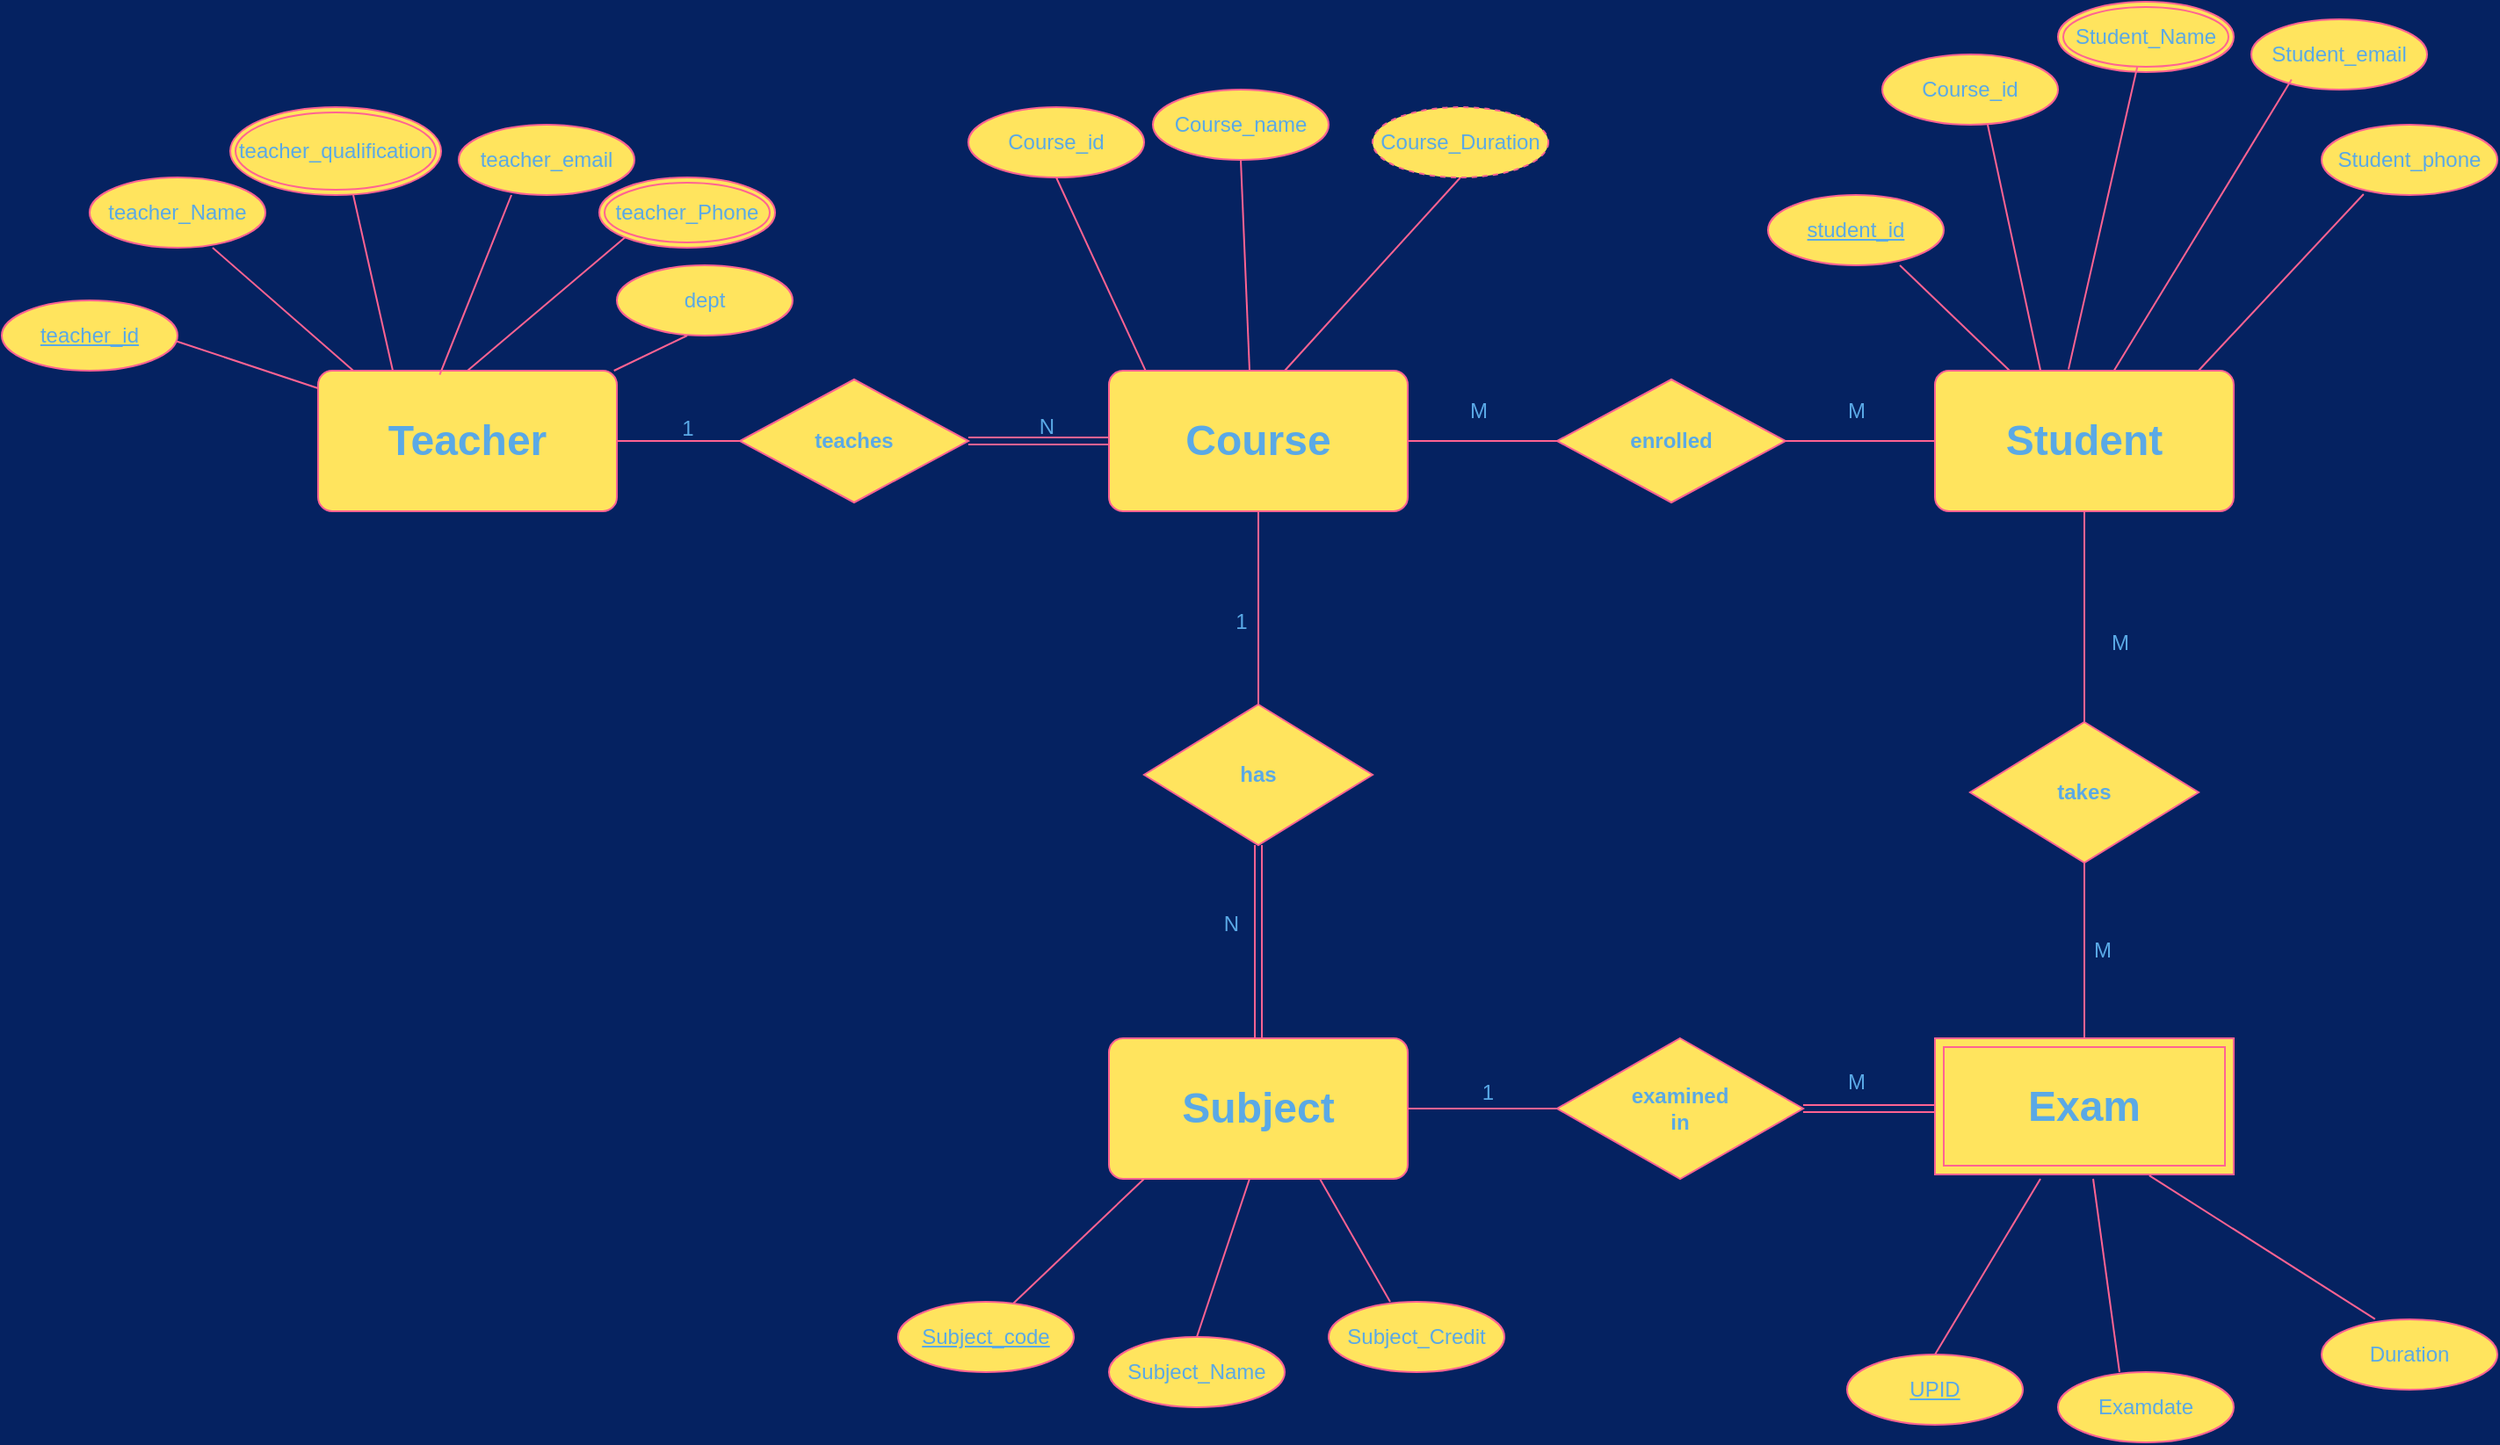 <mxfile version="24.8.6">
  <diagram name="Page-1" id="wBzrL7cwNHG_fI_zWz07">
    <mxGraphModel dx="307" dy="185" grid="1" gridSize="10" guides="1" tooltips="1" connect="1" arrows="1" fold="1" page="1" pageScale="1" pageWidth="1654" pageHeight="1169" background="#052261" math="0" shadow="0">
      <root>
        <mxCell id="0" />
        <mxCell id="1" parent="0" />
        <mxCell id="2EzmYHnJ4Wr_-DspdtMw-1" value="&lt;h1&gt;&lt;b&gt;Teacher&lt;/b&gt;&lt;/h1&gt;" style="rounded=1;arcSize=10;whiteSpace=wrap;html=1;align=center;labelBackgroundColor=none;fillColor=#FFE45E;strokeColor=#FF6392;fontColor=#5AA9E6;" vertex="1" parent="1">
          <mxGeometry x="190" y="240" width="170" height="80" as="geometry" />
        </mxCell>
        <mxCell id="2EzmYHnJ4Wr_-DspdtMw-2" value="&lt;h1&gt;Course&lt;/h1&gt;" style="rounded=1;arcSize=10;whiteSpace=wrap;html=1;align=center;labelBackgroundColor=none;fillColor=#FFE45E;strokeColor=#FF6392;fontColor=#5AA9E6;" vertex="1" parent="1">
          <mxGeometry x="640" y="240" width="170" height="80" as="geometry" />
        </mxCell>
        <mxCell id="2EzmYHnJ4Wr_-DspdtMw-3" value="&lt;h1&gt;Student&lt;/h1&gt;" style="rounded=1;arcSize=10;whiteSpace=wrap;html=1;align=center;labelBackgroundColor=none;fillColor=#FFE45E;strokeColor=#FF6392;fontColor=#5AA9E6;" vertex="1" parent="1">
          <mxGeometry x="1110" y="240" width="170" height="80" as="geometry" />
        </mxCell>
        <mxCell id="2EzmYHnJ4Wr_-DspdtMw-4" value="&lt;h1&gt;Subject&lt;/h1&gt;" style="rounded=1;arcSize=10;whiteSpace=wrap;html=1;align=center;labelBackgroundColor=none;fillColor=#FFE45E;strokeColor=#FF6392;fontColor=#5AA9E6;" vertex="1" parent="1">
          <mxGeometry x="640" y="620" width="170" height="80" as="geometry" />
        </mxCell>
        <mxCell id="2EzmYHnJ4Wr_-DspdtMw-5" value="&lt;h1&gt;Exam&lt;/h1&gt;" style="shape=ext;margin=3;double=1;whiteSpace=wrap;html=1;align=center;labelBackgroundColor=none;fillColor=#FFE45E;strokeColor=#FF6392;fontColor=#5AA9E6;" vertex="1" parent="1">
          <mxGeometry x="1110" y="620" width="170" height="77.5" as="geometry" />
        </mxCell>
        <mxCell id="2EzmYHnJ4Wr_-DspdtMw-7" value="&lt;b&gt;teaches&lt;/b&gt;" style="shape=rhombus;perimeter=rhombusPerimeter;whiteSpace=wrap;html=1;align=center;labelBackgroundColor=none;fillColor=#FFE45E;strokeColor=#FF6392;fontColor=#5AA9E6;" vertex="1" parent="1">
          <mxGeometry x="430" y="245" width="130" height="70" as="geometry" />
        </mxCell>
        <mxCell id="2EzmYHnJ4Wr_-DspdtMw-8" value="&lt;b&gt;enrolled&lt;/b&gt;" style="shape=rhombus;perimeter=rhombusPerimeter;whiteSpace=wrap;html=1;align=center;labelBackgroundColor=none;fillColor=#FFE45E;strokeColor=#FF6392;fontColor=#5AA9E6;" vertex="1" parent="1">
          <mxGeometry x="895" y="245" width="130" height="70" as="geometry" />
        </mxCell>
        <mxCell id="2EzmYHnJ4Wr_-DspdtMw-9" value="&lt;b&gt;examined&lt;br&gt;in&lt;/b&gt;" style="shape=rhombus;perimeter=rhombusPerimeter;whiteSpace=wrap;html=1;align=center;labelBackgroundColor=none;fillColor=#FFE45E;strokeColor=#FF6392;fontColor=#5AA9E6;" vertex="1" parent="1">
          <mxGeometry x="895" y="620" width="140" height="80" as="geometry" />
        </mxCell>
        <mxCell id="2EzmYHnJ4Wr_-DspdtMw-10" value="&lt;b&gt;has&lt;/b&gt;" style="shape=rhombus;perimeter=rhombusPerimeter;whiteSpace=wrap;html=1;align=center;labelBackgroundColor=none;fillColor=#FFE45E;strokeColor=#FF6392;fontColor=#5AA9E6;" vertex="1" parent="1">
          <mxGeometry x="660" y="430" width="130" height="80" as="geometry" />
        </mxCell>
        <mxCell id="2EzmYHnJ4Wr_-DspdtMw-11" value="&lt;b&gt;takes&lt;/b&gt;" style="shape=rhombus;perimeter=rhombusPerimeter;whiteSpace=wrap;html=1;align=center;labelBackgroundColor=none;fillColor=#FFE45E;strokeColor=#FF6392;fontColor=#5AA9E6;" vertex="1" parent="1">
          <mxGeometry x="1130" y="440" width="130" height="80" as="geometry" />
        </mxCell>
        <mxCell id="2EzmYHnJ4Wr_-DspdtMw-14" value="" style="endArrow=none;html=1;rounded=0;labelBackgroundColor=none;fontColor=default;strokeColor=#FF6392;" edge="1" parent="1">
          <mxGeometry relative="1" as="geometry">
            <mxPoint x="360" y="280" as="sourcePoint" />
            <mxPoint x="430" y="280" as="targetPoint" />
          </mxGeometry>
        </mxCell>
        <mxCell id="2EzmYHnJ4Wr_-DspdtMw-15" value="1" style="text;html=1;align=center;verticalAlign=middle;resizable=0;points=[];autosize=1;strokeColor=none;fillColor=none;labelBackgroundColor=none;fontColor=#5AA9E6;" vertex="1" parent="1">
          <mxGeometry x="385" y="258" width="30" height="30" as="geometry" />
        </mxCell>
        <mxCell id="2EzmYHnJ4Wr_-DspdtMw-16" value="" style="shape=link;html=1;rounded=0;labelBackgroundColor=none;fontColor=default;strokeColor=#FF6392;" edge="1" parent="1">
          <mxGeometry relative="1" as="geometry">
            <mxPoint x="560" y="280" as="sourcePoint" />
            <mxPoint x="640" y="280" as="targetPoint" />
          </mxGeometry>
        </mxCell>
        <mxCell id="2EzmYHnJ4Wr_-DspdtMw-17" value="N" style="resizable=0;html=1;whiteSpace=wrap;align=right;verticalAlign=bottom;labelBackgroundColor=none;fillColor=#FFE45E;strokeColor=#FF6392;fontColor=#5AA9E6;" connectable="0" vertex="1" parent="2EzmYHnJ4Wr_-DspdtMw-16">
          <mxGeometry x="1" relative="1" as="geometry">
            <mxPoint x="-30" as="offset" />
          </mxGeometry>
        </mxCell>
        <mxCell id="2EzmYHnJ4Wr_-DspdtMw-18" value="" style="endArrow=none;html=1;rounded=0;exitX=1;exitY=0.5;exitDx=0;exitDy=0;labelBackgroundColor=none;fontColor=default;strokeColor=#FF6392;" edge="1" parent="1" source="2EzmYHnJ4Wr_-DspdtMw-2" target="2EzmYHnJ4Wr_-DspdtMw-8">
          <mxGeometry relative="1" as="geometry">
            <mxPoint x="820" y="280" as="sourcePoint" />
            <mxPoint x="900" y="280" as="targetPoint" />
          </mxGeometry>
        </mxCell>
        <mxCell id="2EzmYHnJ4Wr_-DspdtMw-19" value="M" style="text;html=1;align=center;verticalAlign=middle;resizable=0;points=[];autosize=1;strokeColor=none;fillColor=none;labelBackgroundColor=none;fontColor=#5AA9E6;" vertex="1" parent="1">
          <mxGeometry x="835" y="248" width="30" height="30" as="geometry" />
        </mxCell>
        <mxCell id="2EzmYHnJ4Wr_-DspdtMw-20" value="" style="endArrow=none;html=1;rounded=0;exitX=1;exitY=0.5;exitDx=0;exitDy=0;entryX=0;entryY=0.5;entryDx=0;entryDy=0;labelBackgroundColor=none;fontColor=default;strokeColor=#FF6392;" edge="1" parent="1" source="2EzmYHnJ4Wr_-DspdtMw-8" target="2EzmYHnJ4Wr_-DspdtMw-3">
          <mxGeometry relative="1" as="geometry">
            <mxPoint x="1020" y="280" as="sourcePoint" />
            <mxPoint x="1090" y="280" as="targetPoint" />
          </mxGeometry>
        </mxCell>
        <mxCell id="2EzmYHnJ4Wr_-DspdtMw-21" value="" style="endArrow=none;html=1;rounded=0;entryX=0.5;entryY=0;entryDx=0;entryDy=0;exitX=0.5;exitY=1;exitDx=0;exitDy=0;labelBackgroundColor=none;fontColor=default;strokeColor=#FF6392;" edge="1" parent="1" source="2EzmYHnJ4Wr_-DspdtMw-2" target="2EzmYHnJ4Wr_-DspdtMw-10">
          <mxGeometry relative="1" as="geometry">
            <mxPoint x="720" y="320" as="sourcePoint" />
            <mxPoint x="880" y="320" as="targetPoint" />
          </mxGeometry>
        </mxCell>
        <mxCell id="2EzmYHnJ4Wr_-DspdtMw-23" value="1" style="text;html=1;align=center;verticalAlign=middle;resizable=0;points=[];autosize=1;strokeColor=none;fillColor=none;labelBackgroundColor=none;fontColor=#5AA9E6;" vertex="1" parent="1">
          <mxGeometry x="700" y="368" width="30" height="30" as="geometry" />
        </mxCell>
        <mxCell id="2EzmYHnJ4Wr_-DspdtMw-24" value="" style="shape=link;html=1;rounded=0;exitX=0.5;exitY=1;exitDx=0;exitDy=0;entryX=0.5;entryY=0;entryDx=0;entryDy=0;labelBackgroundColor=none;fontColor=default;strokeColor=#FF6392;" edge="1" parent="1" source="2EzmYHnJ4Wr_-DspdtMw-10" target="2EzmYHnJ4Wr_-DspdtMw-4">
          <mxGeometry relative="1" as="geometry">
            <mxPoint x="800" y="500" as="sourcePoint" />
            <mxPoint x="960" y="500" as="targetPoint" />
          </mxGeometry>
        </mxCell>
        <mxCell id="2EzmYHnJ4Wr_-DspdtMw-25" value="N" style="resizable=0;html=1;whiteSpace=wrap;align=right;verticalAlign=bottom;labelBackgroundColor=none;fillColor=#FFE45E;strokeColor=#FF6392;fontColor=#5AA9E6;" connectable="0" vertex="1" parent="2EzmYHnJ4Wr_-DspdtMw-24">
          <mxGeometry x="1" relative="1" as="geometry">
            <mxPoint x="-10" y="-57" as="offset" />
          </mxGeometry>
        </mxCell>
        <mxCell id="2EzmYHnJ4Wr_-DspdtMw-27" value="" style="endArrow=none;html=1;rounded=0;exitX=0.5;exitY=1;exitDx=0;exitDy=0;labelBackgroundColor=none;fontColor=default;strokeColor=#FF6392;" edge="1" parent="1" source="2EzmYHnJ4Wr_-DspdtMw-3" target="2EzmYHnJ4Wr_-DspdtMw-11">
          <mxGeometry relative="1" as="geometry">
            <mxPoint x="1200" y="320" as="sourcePoint" />
            <mxPoint x="1360" y="320" as="targetPoint" />
          </mxGeometry>
        </mxCell>
        <mxCell id="2EzmYHnJ4Wr_-DspdtMw-28" value="" style="endArrow=none;html=1;rounded=0;labelBackgroundColor=none;fontColor=default;strokeColor=#FF6392;" edge="1" parent="1" target="2EzmYHnJ4Wr_-DspdtMw-9">
          <mxGeometry relative="1" as="geometry">
            <mxPoint x="810" y="660" as="sourcePoint" />
            <mxPoint x="900" y="660" as="targetPoint" />
          </mxGeometry>
        </mxCell>
        <mxCell id="2EzmYHnJ4Wr_-DspdtMw-29" value="" style="endArrow=none;html=1;rounded=0;entryX=0.5;entryY=1;entryDx=0;entryDy=0;exitX=0.5;exitY=0;exitDx=0;exitDy=0;labelBackgroundColor=none;fontColor=default;strokeColor=#FF6392;" edge="1" parent="1" source="2EzmYHnJ4Wr_-DspdtMw-5" target="2EzmYHnJ4Wr_-DspdtMw-11">
          <mxGeometry relative="1" as="geometry">
            <mxPoint x="1200" y="610" as="sourcePoint" />
            <mxPoint x="1200" y="520" as="targetPoint" />
          </mxGeometry>
        </mxCell>
        <mxCell id="2EzmYHnJ4Wr_-DspdtMw-30" value="" style="shape=link;html=1;rounded=0;exitX=1;exitY=0.5;exitDx=0;exitDy=0;labelBackgroundColor=none;fontColor=default;strokeColor=#FF6392;" edge="1" parent="1" source="2EzmYHnJ4Wr_-DspdtMw-9">
          <mxGeometry relative="1" as="geometry">
            <mxPoint x="1040" y="660" as="sourcePoint" />
            <mxPoint x="1110" y="660" as="targetPoint" />
          </mxGeometry>
        </mxCell>
        <mxCell id="2EzmYHnJ4Wr_-DspdtMw-31" value="1" style="resizable=0;html=1;whiteSpace=wrap;align=right;verticalAlign=bottom;labelBackgroundColor=none;fillColor=#FFE45E;strokeColor=#FF6392;fontColor=#5AA9E6;" connectable="0" vertex="1" parent="2EzmYHnJ4Wr_-DspdtMw-30">
          <mxGeometry x="1" relative="1" as="geometry">
            <mxPoint x="-250" y="-1" as="offset" />
          </mxGeometry>
        </mxCell>
        <mxCell id="2EzmYHnJ4Wr_-DspdtMw-32" value="M" style="text;html=1;align=center;verticalAlign=middle;resizable=0;points=[];autosize=1;strokeColor=none;fillColor=none;labelBackgroundColor=none;fontColor=#5AA9E6;" vertex="1" parent="1">
          <mxGeometry x="1050" y="248" width="30" height="30" as="geometry" />
        </mxCell>
        <mxCell id="2EzmYHnJ4Wr_-DspdtMw-33" value="M&lt;span style=&quot;font-family: monospace; font-size: 0px; text-align: start;&quot;&gt;%3CmxGraphModel%3E%3Croot%3E%3CmxCell%20id%3D%220%22%2F%3E%3CmxCell%20id%3D%221%22%20parent%3D%220%22%2F%3E%3CmxCell%20id%3D%222%22%20value%3D%22Relationship%22%20style%3D%22shape%3Drhombus%3Bperimeter%3DrhombusPerimeter%3BwhiteSpace%3Dwrap%3Bhtml%3D1%3Balign%3Dcenter%3B%22%20vertex%3D%221%22%20parent%3D%221%22%3E%3CmxGeometry%20x%3D%22430%22%20y%3D%22250%22%20width%3D%22120%22%20height%3D%2260%22%20as%3D%22geometry%22%2F%3E%3C%2FmxCell%3E%3C%2Froot%3E%3C%2FmxGraphModel%3E&lt;/span&gt;" style="text;html=1;align=center;verticalAlign=middle;resizable=0;points=[];autosize=1;strokeColor=none;fillColor=none;labelBackgroundColor=none;fontColor=#5AA9E6;" vertex="1" parent="1">
          <mxGeometry x="1190" y="555" width="30" height="30" as="geometry" />
        </mxCell>
        <mxCell id="2EzmYHnJ4Wr_-DspdtMw-34" value="M&lt;span style=&quot;font-family: monospace; font-size: 0px; text-align: start;&quot;&gt;%3CmxGraphModel%3E%3Croot%3E%3CmxCell%20id%3D%220%22%2F%3E%3CmxCell%20id%3D%221%22%20parent%3D%220%22%2F%3E%3CmxCell%20id%3D%222%22%20value%3D%22Relationship%22%20style%3D%22shape%3Drhombus%3Bperimeter%3DrhombusPerimeter%3BwhiteSpace%3Dwrap%3Bhtml%3D1%3Balign%3Dcenter%3B%22%20vertex%3D%221%22%20parent%3D%221%22%3E%3CmxGeometry%20x%3D%22430%22%20y%3D%22250%22%20width%3D%22120%22%20height%3D%2260%22%20as%3D%22geometry%22%2F%3E%3C%2FmxCell%3E%3C%2Froot%3E%3C%2FmxGraphModel%3E&lt;/span&gt;" style="text;html=1;align=center;verticalAlign=middle;resizable=0;points=[];autosize=1;strokeColor=none;fillColor=none;labelBackgroundColor=none;fontColor=#5AA9E6;" vertex="1" parent="1">
          <mxGeometry x="1200" y="380" width="30" height="30" as="geometry" />
        </mxCell>
        <mxCell id="2EzmYHnJ4Wr_-DspdtMw-35" value="M&lt;span style=&quot;font-family: monospace; font-size: 0px; text-align: start;&quot;&gt;%3CmxGraphModel%3E%3Croot%3E%3CmxCell%20id%3D%220%22%2F%3E%3CmxCell%20id%3D%221%22%20parent%3D%220%22%2F%3E%3CmxCell%20id%3D%222%22%20value%3D%22Relationship%22%20style%3D%22shape%3Drhombus%3Bperimeter%3DrhombusPerimeter%3BwhiteSpace%3Dwrap%3Bhtml%3D1%3Balign%3Dcenter%3B%22%20vertex%3D%221%22%20parent%3D%221%22%3E%3CmxGeometry%20x%3D%22430%22%20y%3D%22250%22%20width%3D%22120%22%20height%3D%2260%22%20as%3D%22geometry%22%2F%3E%3C%2FmxCell%3E%3C%2Froot%3E%3C%2FmxGraphModel%3E&lt;/span&gt;" style="text;html=1;align=center;verticalAlign=middle;resizable=0;points=[];autosize=1;labelBackgroundColor=none;fontColor=#5AA9E6;" vertex="1" parent="1">
          <mxGeometry x="1050" y="630" width="30" height="30" as="geometry" />
        </mxCell>
        <mxCell id="2EzmYHnJ4Wr_-DspdtMw-37" value="teacher_Name&lt;span style=&quot;color: rgba(0, 0, 0, 0); font-family: monospace; font-size: 0px; text-align: start; text-wrap-mode: nowrap;&quot;&gt;%3CmxGraphModel%3E%3Croot%3E%3CmxCell%20id%3D%220%22%2F%3E%3CmxCell%20id%3D%221%22%20parent%3D%220%22%2F%3E%3CmxCell%20id%3D%222%22%20value%3D%22M%26lt%3Bspan%20style%3D%26quot%3Bcolor%3A%20rgba(0%2C%200%2C%200%2C%200)%3B%20font-family%3A%20monospace%3B%20font-size%3A%200px%3B%20text-align%3A%20start%3B%26quot%3B%26gt%3B%253CmxGraphModel%253E%253Croot%253E%253CmxCell%2520id%253D%25220%2522%252F%253E%253CmxCell%2520id%253D%25221%2522%2520parent%253D%25220%2522%252F%253E%253CmxCell%2520id%253D%25222%2522%2520value%253D%2522Relationship%2522%2520style%253D%2522shape%253Drhombus%253Bperimeter%253DrhombusPerimeter%253BwhiteSpace%253Dwrap%253Bhtml%253D1%253Balign%253Dcenter%253B%2522%2520vertex%253D%25221%2522%2520parent%253D%25221%2522%253E%253CmxGeometry%2520x%253D%2522430%2522%2520y%253D%2522250%2522%2520width%253D%2522120%2522%2520height%253D%252260%2522%2520as%253D%2522geometry%2522%252F%253E%253C%252FmxCell%253E%253C%252Froot%253E%253C%252FmxGraphModel%253E%26lt%3B%2Fspan%26gt%3B%22%20style%3D%22text%3Bhtml%3D1%3Balign%3Dcenter%3BverticalAlign%3Dmiddle%3Bresizable%3D0%3Bpoints%3D%5B%5D%3Bautosize%3D1%3BstrokeColor%3Dnone%3BfillColor%3Dnone%3B%22%20vertex%3D%221%22%20parent%3D%221%22%3E%3CmxGeometry%20x%3D%221200%22%20y%3D%22550%22%20width%3D%2230%22%20height%3D%2230%22%20as%3D%22geometry%22%2F%3E%3C%2FmxCell%3E%3C%2Froot%3E%3C%2FmxGraphMode&lt;/span&gt;" style="ellipse;whiteSpace=wrap;html=1;align=center;labelBackgroundColor=none;fillColor=#FFE45E;strokeColor=#FF6392;fontColor=#5AA9E6;" vertex="1" parent="1">
          <mxGeometry x="60" y="130" width="100" height="40" as="geometry" />
        </mxCell>
        <mxCell id="2EzmYHnJ4Wr_-DspdtMw-38" value="teacher_qualification" style="ellipse;shape=doubleEllipse;margin=3;whiteSpace=wrap;html=1;align=center;labelBackgroundColor=none;fillColor=#FFE45E;strokeColor=#FF6392;fontColor=#5AA9E6;" vertex="1" parent="1">
          <mxGeometry x="140" y="90" width="120" height="50" as="geometry" />
        </mxCell>
        <mxCell id="2EzmYHnJ4Wr_-DspdtMw-39" value="teacher_email" style="ellipse;whiteSpace=wrap;html=1;align=center;labelBackgroundColor=none;fillColor=#FFE45E;strokeColor=#FF6392;fontColor=#5AA9E6;" vertex="1" parent="1">
          <mxGeometry x="270" y="100" width="100" height="40" as="geometry" />
        </mxCell>
        <mxCell id="2EzmYHnJ4Wr_-DspdtMw-40" value="teacher_Phone" style="ellipse;shape=doubleEllipse;margin=3;whiteSpace=wrap;html=1;align=center;labelBackgroundColor=none;fillColor=#FFE45E;strokeColor=#FF6392;fontColor=#5AA9E6;" vertex="1" parent="1">
          <mxGeometry x="350" y="130" width="100" height="40" as="geometry" />
        </mxCell>
        <mxCell id="2EzmYHnJ4Wr_-DspdtMw-41" value="dept" style="ellipse;whiteSpace=wrap;html=1;align=center;labelBackgroundColor=none;fillColor=#FFE45E;strokeColor=#FF6392;fontColor=#5AA9E6;" vertex="1" parent="1">
          <mxGeometry x="360" y="180" width="100" height="40" as="geometry" />
        </mxCell>
        <mxCell id="2EzmYHnJ4Wr_-DspdtMw-42" value="" style="endArrow=none;html=1;rounded=0;labelBackgroundColor=none;fontColor=default;strokeColor=#FF6392;" edge="1" parent="1">
          <mxGeometry relative="1" as="geometry">
            <mxPoint x="108.296" y="222.859" as="sourcePoint" />
            <mxPoint x="190" y="250" as="targetPoint" />
          </mxGeometry>
        </mxCell>
        <mxCell id="2EzmYHnJ4Wr_-DspdtMw-43" value="" style="endArrow=none;html=1;rounded=0;entryX=0.118;entryY=0;entryDx=0;entryDy=0;entryPerimeter=0;labelBackgroundColor=none;fontColor=default;strokeColor=#FF6392;" edge="1" parent="1" target="2EzmYHnJ4Wr_-DspdtMw-1">
          <mxGeometry relative="1" as="geometry">
            <mxPoint x="130" y="170" as="sourcePoint" />
            <mxPoint x="290" y="170" as="targetPoint" />
          </mxGeometry>
        </mxCell>
        <mxCell id="2EzmYHnJ4Wr_-DspdtMw-44" value="" style="endArrow=none;html=1;rounded=0;entryX=0.25;entryY=0;entryDx=0;entryDy=0;labelBackgroundColor=none;fontColor=default;strokeColor=#FF6392;" edge="1" parent="1" target="2EzmYHnJ4Wr_-DspdtMw-1">
          <mxGeometry relative="1" as="geometry">
            <mxPoint x="210" y="140" as="sourcePoint" />
            <mxPoint x="370" y="140" as="targetPoint" />
          </mxGeometry>
        </mxCell>
        <mxCell id="2EzmYHnJ4Wr_-DspdtMw-45" value="" style="endArrow=none;html=1;rounded=0;entryX=0.407;entryY=0.029;entryDx=0;entryDy=0;entryPerimeter=0;labelBackgroundColor=none;fontColor=default;strokeColor=#FF6392;" edge="1" parent="1" target="2EzmYHnJ4Wr_-DspdtMw-1">
          <mxGeometry relative="1" as="geometry">
            <mxPoint x="300" y="140" as="sourcePoint" />
            <mxPoint x="460" y="140" as="targetPoint" />
          </mxGeometry>
        </mxCell>
        <mxCell id="2EzmYHnJ4Wr_-DspdtMw-46" value="" style="endArrow=none;html=1;rounded=0;entryX=0.5;entryY=0;entryDx=0;entryDy=0;exitX=0;exitY=1;exitDx=0;exitDy=0;labelBackgroundColor=none;fontColor=default;strokeColor=#FF6392;" edge="1" parent="1" source="2EzmYHnJ4Wr_-DspdtMw-40" target="2EzmYHnJ4Wr_-DspdtMw-1">
          <mxGeometry relative="1" as="geometry">
            <mxPoint x="370" y="170" as="sourcePoint" />
            <mxPoint x="530" y="170" as="targetPoint" />
          </mxGeometry>
        </mxCell>
        <mxCell id="2EzmYHnJ4Wr_-DspdtMw-47" value="" style="endArrow=none;html=1;rounded=0;labelBackgroundColor=none;fontColor=default;strokeColor=#FF6392;" edge="1" parent="1" target="2EzmYHnJ4Wr_-DspdtMw-1">
          <mxGeometry relative="1" as="geometry">
            <mxPoint x="400" y="220" as="sourcePoint" />
            <mxPoint x="560" y="220" as="targetPoint" />
          </mxGeometry>
        </mxCell>
        <mxCell id="2EzmYHnJ4Wr_-DspdtMw-50" value="" style="endArrow=none;html=1;rounded=0;fontColor=default;entryX=0.122;entryY=-0.002;entryDx=0;entryDy=0;entryPerimeter=0;labelBackgroundColor=none;strokeColor=#FF6392;" edge="1" parent="1" target="2EzmYHnJ4Wr_-DspdtMw-2">
          <mxGeometry relative="1" as="geometry">
            <mxPoint x="610" y="130" as="sourcePoint" />
            <mxPoint x="530" y="250" as="targetPoint" />
          </mxGeometry>
        </mxCell>
        <mxCell id="2EzmYHnJ4Wr_-DspdtMw-51" value="teacher_id" style="ellipse;whiteSpace=wrap;html=1;align=center;fontStyle=4;labelBackgroundColor=none;fillColor=#FFE45E;strokeColor=#FF6392;fontColor=#5AA9E6;" vertex="1" parent="1">
          <mxGeometry x="10" y="200" width="100" height="40" as="geometry" />
        </mxCell>
        <mxCell id="2EzmYHnJ4Wr_-DspdtMw-53" value="" style="endArrow=none;html=1;rounded=0;fontColor=default;entryX=0.5;entryY=1;entryDx=0;entryDy=0;labelBackgroundColor=none;strokeColor=#FF6392;" edge="1" parent="1" target="2EzmYHnJ4Wr_-DspdtMw-54">
          <mxGeometry relative="1" as="geometry">
            <mxPoint x="720" y="240" as="sourcePoint" />
            <mxPoint x="720" y="120" as="targetPoint" />
          </mxGeometry>
        </mxCell>
        <mxCell id="2EzmYHnJ4Wr_-DspdtMw-54" value="Course_name" style="ellipse;whiteSpace=wrap;html=1;align=center;labelBackgroundColor=none;fillColor=#FFE45E;strokeColor=#FF6392;fontColor=#5AA9E6;" vertex="1" parent="1">
          <mxGeometry x="665" y="80" width="100" height="40" as="geometry" />
        </mxCell>
        <mxCell id="2EzmYHnJ4Wr_-DspdtMw-55" value="" style="endArrow=none;html=1;rounded=0;fontColor=default;labelBackgroundColor=none;strokeColor=#FF6392;" edge="1" parent="1">
          <mxGeometry relative="1" as="geometry">
            <mxPoint x="740" y="240" as="sourcePoint" />
            <mxPoint x="840" y="130" as="targetPoint" />
          </mxGeometry>
        </mxCell>
        <mxCell id="2EzmYHnJ4Wr_-DspdtMw-57" value="Course_Duration" style="ellipse;whiteSpace=wrap;html=1;align=center;dashed=1;labelBackgroundColor=none;fillColor=#FFE45E;strokeColor=#FF6392;fontColor=#5AA9E6;" vertex="1" parent="1">
          <mxGeometry x="790" y="90" width="100" height="40" as="geometry" />
        </mxCell>
        <mxCell id="2EzmYHnJ4Wr_-DspdtMw-59" value="Course_id" style="ellipse;whiteSpace=wrap;html=1;align=center;labelBackgroundColor=none;fillColor=#FFE45E;strokeColor=#FF6392;fontColor=#5AA9E6;" vertex="1" parent="1">
          <mxGeometry x="560" y="90" width="100" height="40" as="geometry" />
        </mxCell>
        <mxCell id="2EzmYHnJ4Wr_-DspdtMw-60" value="student_id" style="ellipse;whiteSpace=wrap;html=1;align=center;fontStyle=4;labelBackgroundColor=none;fillColor=#FFE45E;strokeColor=#FF6392;fontColor=#5AA9E6;" vertex="1" parent="1">
          <mxGeometry x="1015" y="140" width="100" height="40" as="geometry" />
        </mxCell>
        <mxCell id="2EzmYHnJ4Wr_-DspdtMw-62" value="Course_id" style="ellipse;whiteSpace=wrap;html=1;align=center;labelBackgroundColor=none;fillColor=#FFE45E;strokeColor=#FF6392;fontColor=#5AA9E6;" vertex="1" parent="1">
          <mxGeometry x="1080" y="60" width="100" height="40" as="geometry" />
        </mxCell>
        <mxCell id="2EzmYHnJ4Wr_-DspdtMw-63" value="Student_Name" style="ellipse;shape=doubleEllipse;margin=3;whiteSpace=wrap;html=1;align=center;labelBackgroundColor=none;fillColor=#FFE45E;strokeColor=#FF6392;fontColor=#5AA9E6;" vertex="1" parent="1">
          <mxGeometry x="1180" y="30" width="100" height="40" as="geometry" />
        </mxCell>
        <mxCell id="2EzmYHnJ4Wr_-DspdtMw-64" value="Student_email&lt;span style=&quot;color: rgba(0, 0, 0, 0); font-family: monospace; font-size: 0px; text-align: start; text-wrap-mode: nowrap;&quot;&gt;%3CmxGraphModel%3E%3Croot%3E%3CmxCell%20id%3D%220%22%2F%3E%3CmxCell%20id%3D%221%22%20parent%3D%220%22%2F%3E%3CmxCell%20id%3D%222%22%20value%3D%22Course_id%22%20style%3D%22ellipse%3BwhiteSpace%3Dwrap%3Bhtml%3D1%3Balign%3Dcenter%3BstrokeColor%3D%23AF45ED%3BfontColor%3D%23095C86%3BfillColor%3D%23F694C1%3B%22%20vertex%3D%221%22%20parent%3D%221%22%3E%3CmxGeometry%20x%3D%221090%22%20y%3D%2290%22%20width%3D%22100%22%20height%3D%2240%22%20as%3D%22geometry%22%2F%3E%3C%2FmxCell%3E%3C%2Froot%3E%3C%2FmxGraphModel%3E&lt;/span&gt;" style="ellipse;whiteSpace=wrap;html=1;align=center;labelBackgroundColor=none;fillColor=#FFE45E;strokeColor=#FF6392;fontColor=#5AA9E6;" vertex="1" parent="1">
          <mxGeometry x="1290" y="40" width="100" height="40" as="geometry" />
        </mxCell>
        <mxCell id="2EzmYHnJ4Wr_-DspdtMw-65" value="Student_phone&lt;span style=&quot;color: rgba(0, 0, 0, 0); font-family: monospace; font-size: 0px; text-align: start; text-wrap-mode: nowrap;&quot;&gt;%3CmxGraphModel%3E%3Croot%3E%3CmxCell%20id%3D%220%22%2F%3E%3CmxCell%20id%3D%221%22%20parent%3D%220%22%2F%3E%3CmxCell%20id%3D%222%22%20value%3D%22Course_id%22%20style%3D%22ellipse%3BwhiteSpace%3Dwrap%3Bhtml%3D1%3Balign%3Dcenter%3BstrokeColor%3D%23AF45ED%3BfontColor%3D%23095C86%3BfillColor%3D%23F694C1%3B%22%20vertex%3D%221%22%20parent%3D%221%22%3E%3CmxGeometry%20x%3D%221090%22%20y%3D%2290%22%20width%3D%22100%22%20height%3D%2240%22%20as%3D%22geometry%22%2F%3E%3C%2FmxCell%3E%3C%2Froot%3E%3C%2FmxGraphModel&lt;/span&gt;" style="ellipse;whiteSpace=wrap;html=1;align=center;labelBackgroundColor=none;fillColor=#FFE45E;strokeColor=#FF6392;fontColor=#5AA9E6;" vertex="1" parent="1">
          <mxGeometry x="1330" y="100" width="100" height="40" as="geometry" />
        </mxCell>
        <mxCell id="2EzmYHnJ4Wr_-DspdtMw-66" value="" style="endArrow=none;html=1;rounded=0;fontColor=default;entryX=0.25;entryY=0;entryDx=0;entryDy=0;labelBackgroundColor=none;strokeColor=#FF6392;" edge="1" parent="1" target="2EzmYHnJ4Wr_-DspdtMw-3">
          <mxGeometry relative="1" as="geometry">
            <mxPoint x="1090" y="180" as="sourcePoint" />
            <mxPoint x="1250" y="180" as="targetPoint" />
          </mxGeometry>
        </mxCell>
        <mxCell id="2EzmYHnJ4Wr_-DspdtMw-67" value="" style="endArrow=none;html=1;rounded=0;fontColor=default;entryX=0.353;entryY=-0.003;entryDx=0;entryDy=0;entryPerimeter=0;labelBackgroundColor=none;strokeColor=#FF6392;" edge="1" parent="1" target="2EzmYHnJ4Wr_-DspdtMw-3">
          <mxGeometry relative="1" as="geometry">
            <mxPoint x="1140" y="100" as="sourcePoint" />
            <mxPoint x="1300" y="100" as="targetPoint" />
          </mxGeometry>
        </mxCell>
        <mxCell id="2EzmYHnJ4Wr_-DspdtMw-68" value="" style="endArrow=none;html=1;rounded=0;fontColor=default;exitX=0.451;exitY=0.929;exitDx=0;exitDy=0;exitPerimeter=0;entryX=0.447;entryY=-0.01;entryDx=0;entryDy=0;entryPerimeter=0;labelBackgroundColor=none;strokeColor=#FF6392;" edge="1" parent="1" source="2EzmYHnJ4Wr_-DspdtMw-63" target="2EzmYHnJ4Wr_-DspdtMw-3">
          <mxGeometry relative="1" as="geometry">
            <mxPoint x="1260" y="70" as="sourcePoint" />
            <mxPoint x="1190" y="230" as="targetPoint" />
          </mxGeometry>
        </mxCell>
        <mxCell id="2EzmYHnJ4Wr_-DspdtMw-69" value="" style="endArrow=none;html=1;rounded=0;fontColor=default;entryX=0.6;entryY=-0.003;entryDx=0;entryDy=0;entryPerimeter=0;exitX=0.229;exitY=0.857;exitDx=0;exitDy=0;exitPerimeter=0;labelBackgroundColor=none;strokeColor=#FF6392;" edge="1" parent="1" source="2EzmYHnJ4Wr_-DspdtMw-64" target="2EzmYHnJ4Wr_-DspdtMw-3">
          <mxGeometry relative="1" as="geometry">
            <mxPoint x="1360" y="100" as="sourcePoint" />
            <mxPoint x="1520" y="100" as="targetPoint" />
          </mxGeometry>
        </mxCell>
        <mxCell id="2EzmYHnJ4Wr_-DspdtMw-70" value="" style="endArrow=none;html=1;rounded=0;fontColor=default;entryX=0.882;entryY=0;entryDx=0;entryDy=0;entryPerimeter=0;exitX=0.239;exitY=0.987;exitDx=0;exitDy=0;exitPerimeter=0;labelBackgroundColor=none;strokeColor=#FF6392;" edge="1" parent="1" source="2EzmYHnJ4Wr_-DspdtMw-65" target="2EzmYHnJ4Wr_-DspdtMw-3">
          <mxGeometry relative="1" as="geometry">
            <mxPoint x="1410" y="160" as="sourcePoint" />
            <mxPoint x="1570" y="160" as="targetPoint" />
          </mxGeometry>
        </mxCell>
        <mxCell id="2EzmYHnJ4Wr_-DspdtMw-71" value="Subject_code" style="ellipse;whiteSpace=wrap;html=1;align=center;fontStyle=4;labelBackgroundColor=none;fillColor=#FFE45E;strokeColor=#FF6392;fontColor=#5AA9E6;" vertex="1" parent="1">
          <mxGeometry x="520" y="770" width="100" height="40" as="geometry" />
        </mxCell>
        <mxCell id="2EzmYHnJ4Wr_-DspdtMw-72" value="Subject_Name" style="ellipse;whiteSpace=wrap;html=1;align=center;labelBackgroundColor=none;fillColor=#FFE45E;strokeColor=#FF6392;fontColor=#5AA9E6;" vertex="1" parent="1">
          <mxGeometry x="640" y="790" width="100" height="40" as="geometry" />
        </mxCell>
        <mxCell id="2EzmYHnJ4Wr_-DspdtMw-73" value="" style="endArrow=none;html=1;rounded=0;fontColor=default;entryX=0.652;entryY=0.031;entryDx=0;entryDy=0;entryPerimeter=0;labelBackgroundColor=none;strokeColor=#FF6392;" edge="1" parent="1" target="2EzmYHnJ4Wr_-DspdtMw-71">
          <mxGeometry relative="1" as="geometry">
            <mxPoint x="660" y="700" as="sourcePoint" />
            <mxPoint x="820" y="700" as="targetPoint" />
          </mxGeometry>
        </mxCell>
        <mxCell id="2EzmYHnJ4Wr_-DspdtMw-74" value="" style="endArrow=none;html=1;rounded=0;fontColor=default;entryX=0.5;entryY=0;entryDx=0;entryDy=0;labelBackgroundColor=none;strokeColor=#FF6392;" edge="1" parent="1" target="2EzmYHnJ4Wr_-DspdtMw-72">
          <mxGeometry relative="1" as="geometry">
            <mxPoint x="720" y="700" as="sourcePoint" />
            <mxPoint x="880" y="700" as="targetPoint" />
          </mxGeometry>
        </mxCell>
        <mxCell id="2EzmYHnJ4Wr_-DspdtMw-75" value="" style="endArrow=none;html=1;rounded=0;fontColor=default;labelBackgroundColor=none;strokeColor=#FF6392;" edge="1" parent="1">
          <mxGeometry relative="1" as="geometry">
            <mxPoint x="760" y="700" as="sourcePoint" />
            <mxPoint x="800" y="770" as="targetPoint" />
          </mxGeometry>
        </mxCell>
        <mxCell id="2EzmYHnJ4Wr_-DspdtMw-76" value="Subject_Credit" style="ellipse;whiteSpace=wrap;html=1;align=center;labelBackgroundColor=none;fillColor=#FFE45E;strokeColor=#FF6392;fontColor=#5AA9E6;" vertex="1" parent="1">
          <mxGeometry x="765" y="770" width="100" height="40" as="geometry" />
        </mxCell>
        <mxCell id="2EzmYHnJ4Wr_-DspdtMw-77" value="Examdate" style="ellipse;whiteSpace=wrap;html=1;align=center;labelBackgroundColor=none;fillColor=#FFE45E;strokeColor=#FF6392;fontColor=#5AA9E6;" vertex="1" parent="1">
          <mxGeometry x="1180" y="810" width="100" height="40" as="geometry" />
        </mxCell>
        <mxCell id="2EzmYHnJ4Wr_-DspdtMw-78" value="UPID" style="ellipse;whiteSpace=wrap;html=1;align=center;fontStyle=4;shadow=0;labelBackgroundColor=none;fillColor=#FFE45E;strokeColor=#FF6392;fontColor=#5AA9E6;" vertex="1" parent="1">
          <mxGeometry x="1060" y="800" width="100" height="40" as="geometry" />
        </mxCell>
        <mxCell id="2EzmYHnJ4Wr_-DspdtMw-79" value="Duration" style="ellipse;whiteSpace=wrap;html=1;align=center;labelBackgroundColor=none;fillColor=#FFE45E;strokeColor=#FF6392;fontColor=#5AA9E6;" vertex="1" parent="1">
          <mxGeometry x="1330" y="780" width="100" height="40" as="geometry" />
        </mxCell>
        <mxCell id="2EzmYHnJ4Wr_-DspdtMw-80" value="" style="endArrow=none;html=1;rounded=0;fontColor=default;entryX=0.5;entryY=0;entryDx=0;entryDy=0;labelBackgroundColor=none;strokeColor=#FF6392;" edge="1" parent="1" target="2EzmYHnJ4Wr_-DspdtMw-78">
          <mxGeometry relative="1" as="geometry">
            <mxPoint x="1170" y="700" as="sourcePoint" />
            <mxPoint x="1300" y="700" as="targetPoint" />
          </mxGeometry>
        </mxCell>
        <mxCell id="2EzmYHnJ4Wr_-DspdtMw-81" value="" style="endArrow=none;html=1;rounded=0;fontColor=default;entryX=0.35;entryY=0;entryDx=0;entryDy=0;entryPerimeter=0;labelBackgroundColor=none;strokeColor=#FF6392;" edge="1" parent="1" target="2EzmYHnJ4Wr_-DspdtMw-77">
          <mxGeometry relative="1" as="geometry">
            <mxPoint x="1200" y="700" as="sourcePoint" />
            <mxPoint x="1340" y="700" as="targetPoint" />
          </mxGeometry>
        </mxCell>
        <mxCell id="2EzmYHnJ4Wr_-DspdtMw-82" value="" style="endArrow=none;html=1;rounded=0;fontColor=default;entryX=0.304;entryY=-0.004;entryDx=0;entryDy=0;entryPerimeter=0;exitX=0.717;exitY=1.007;exitDx=0;exitDy=0;exitPerimeter=0;labelBackgroundColor=none;strokeColor=#FF6392;" edge="1" parent="1" source="2EzmYHnJ4Wr_-DspdtMw-5" target="2EzmYHnJ4Wr_-DspdtMw-79">
          <mxGeometry relative="1" as="geometry">
            <mxPoint x="1260" y="700" as="sourcePoint" />
            <mxPoint x="1410" y="700" as="targetPoint" />
          </mxGeometry>
        </mxCell>
      </root>
    </mxGraphModel>
  </diagram>
</mxfile>
